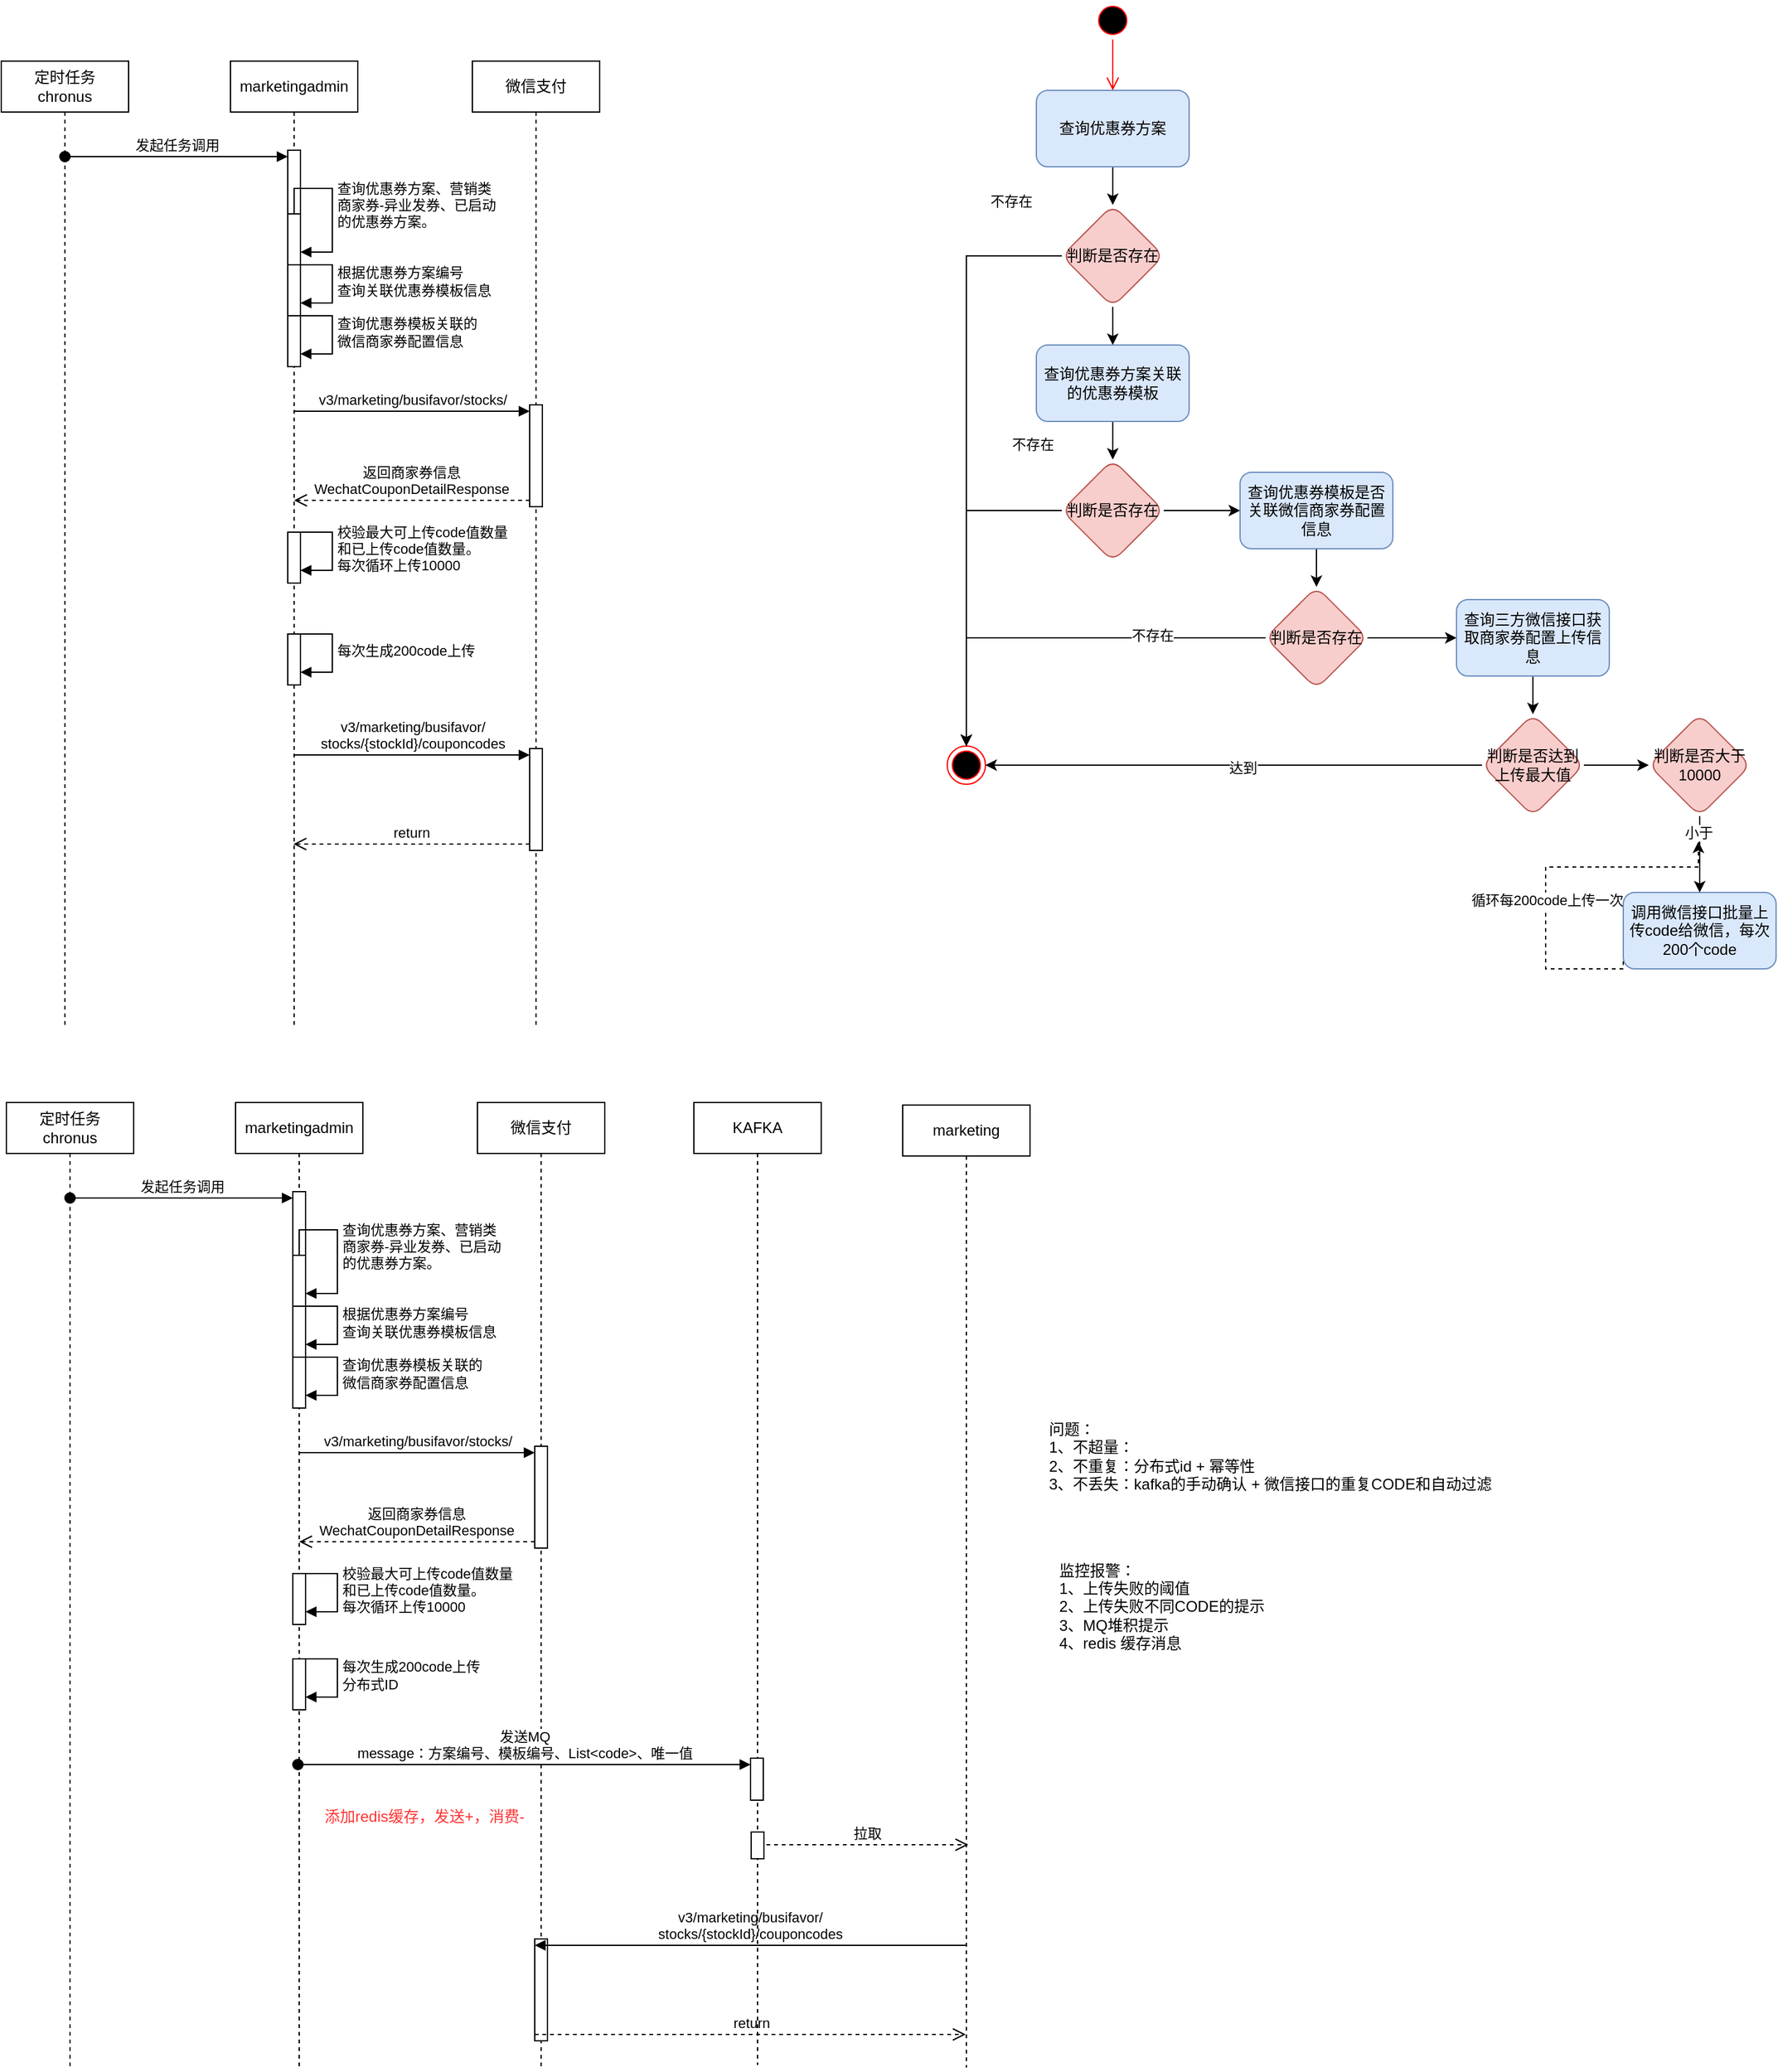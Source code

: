 <mxfile version="26.1.1">
  <diagram name="第 1 页" id="9Iu8Gb6HDnmRLWSJVNTP">
    <mxGraphModel dx="1434" dy="833" grid="0" gridSize="10" guides="1" tooltips="1" connect="1" arrows="1" fold="1" page="1" pageScale="1" pageWidth="827" pageHeight="1169" math="0" shadow="0">
      <root>
        <mxCell id="0" />
        <mxCell id="1" parent="0" />
        <mxCell id="CYJVAqYGloL1yQLMluif-1" value="定时任务&lt;div&gt;chronus&lt;/div&gt;" style="shape=umlLifeline;perimeter=lifelinePerimeter;whiteSpace=wrap;html=1;container=1;dropTarget=0;collapsible=0;recursiveResize=0;outlineConnect=0;portConstraint=eastwest;newEdgeStyle={&quot;curved&quot;:0,&quot;rounded&quot;:0};" vertex="1" parent="1">
          <mxGeometry x="183" y="63" width="100" height="760" as="geometry" />
        </mxCell>
        <mxCell id="CYJVAqYGloL1yQLMluif-2" value="marketingadmin" style="shape=umlLifeline;perimeter=lifelinePerimeter;whiteSpace=wrap;html=1;container=1;dropTarget=0;collapsible=0;recursiveResize=0;outlineConnect=0;portConstraint=eastwest;newEdgeStyle={&quot;curved&quot;:0,&quot;rounded&quot;:0};" vertex="1" parent="1">
          <mxGeometry x="363" y="63" width="100" height="760" as="geometry" />
        </mxCell>
        <mxCell id="CYJVAqYGloL1yQLMluif-5" value="" style="html=1;points=[[0,0,0,0,5],[0,1,0,0,-5],[1,0,0,0,5],[1,1,0,0,-5]];perimeter=orthogonalPerimeter;outlineConnect=0;targetShapes=umlLifeline;portConstraint=eastwest;newEdgeStyle={&quot;curved&quot;:0,&quot;rounded&quot;:0};" vertex="1" parent="CYJVAqYGloL1yQLMluif-2">
          <mxGeometry x="45" y="70" width="10" height="80" as="geometry" />
        </mxCell>
        <mxCell id="CYJVAqYGloL1yQLMluif-7" value="" style="html=1;points=[[0,0,0,0,5],[0,1,0,0,-5],[1,0,0,0,5],[1,1,0,0,-5]];perimeter=orthogonalPerimeter;outlineConnect=0;targetShapes=umlLifeline;portConstraint=eastwest;newEdgeStyle={&quot;curved&quot;:0,&quot;rounded&quot;:0};" vertex="1" parent="CYJVAqYGloL1yQLMluif-2">
          <mxGeometry x="45" y="120" width="10" height="40" as="geometry" />
        </mxCell>
        <mxCell id="CYJVAqYGloL1yQLMluif-8" value="查询优惠券方案、营销类&lt;div&gt;商家券-异业发券、已启动&lt;/div&gt;&lt;div&gt;的优惠券方案。&lt;/div&gt;" style="html=1;align=left;spacingLeft=2;endArrow=block;rounded=0;edgeStyle=orthogonalEdgeStyle;curved=0;rounded=0;" edge="1" target="CYJVAqYGloL1yQLMluif-7" parent="CYJVAqYGloL1yQLMluif-2">
          <mxGeometry relative="1" as="geometry">
            <mxPoint x="50" y="120" as="sourcePoint" />
            <Array as="points">
              <mxPoint x="50" y="100" />
              <mxPoint x="80" y="100" />
              <mxPoint x="80" y="150" />
            </Array>
          </mxGeometry>
        </mxCell>
        <mxCell id="CYJVAqYGloL1yQLMluif-9" value="" style="html=1;points=[[0,0,0,0,5],[0,1,0,0,-5],[1,0,0,0,5],[1,1,0,0,-5]];perimeter=orthogonalPerimeter;outlineConnect=0;targetShapes=umlLifeline;portConstraint=eastwest;newEdgeStyle={&quot;curved&quot;:0,&quot;rounded&quot;:0};" vertex="1" parent="CYJVAqYGloL1yQLMluif-2">
          <mxGeometry x="45" y="160" width="10" height="40" as="geometry" />
        </mxCell>
        <mxCell id="CYJVAqYGloL1yQLMluif-10" value="根据优惠券方案编号&lt;div&gt;查询关联优惠券模板信息&lt;/div&gt;" style="html=1;align=left;spacingLeft=2;endArrow=block;rounded=0;edgeStyle=orthogonalEdgeStyle;curved=0;rounded=0;" edge="1" target="CYJVAqYGloL1yQLMluif-9" parent="CYJVAqYGloL1yQLMluif-2">
          <mxGeometry relative="1" as="geometry">
            <mxPoint x="50" y="160" as="sourcePoint" />
            <Array as="points">
              <mxPoint x="80" y="190" />
            </Array>
          </mxGeometry>
        </mxCell>
        <mxCell id="CYJVAqYGloL1yQLMluif-11" value="" style="html=1;points=[[0,0,0,0,5],[0,1,0,0,-5],[1,0,0,0,5],[1,1,0,0,-5]];perimeter=orthogonalPerimeter;outlineConnect=0;targetShapes=umlLifeline;portConstraint=eastwest;newEdgeStyle={&quot;curved&quot;:0,&quot;rounded&quot;:0};" vertex="1" parent="CYJVAqYGloL1yQLMluif-2">
          <mxGeometry x="45" y="200" width="10" height="40" as="geometry" />
        </mxCell>
        <mxCell id="CYJVAqYGloL1yQLMluif-12" value="查询优惠券模板关联的&lt;div&gt;微信商家券配置信息&lt;/div&gt;" style="html=1;align=left;spacingLeft=2;endArrow=block;rounded=0;edgeStyle=orthogonalEdgeStyle;curved=0;rounded=0;" edge="1" target="CYJVAqYGloL1yQLMluif-11" parent="CYJVAqYGloL1yQLMluif-2">
          <mxGeometry relative="1" as="geometry">
            <mxPoint x="50" y="200" as="sourcePoint" />
            <Array as="points">
              <mxPoint x="80" y="230" />
            </Array>
          </mxGeometry>
        </mxCell>
        <mxCell id="CYJVAqYGloL1yQLMluif-16" value="" style="html=1;points=[[0,0,0,0,5],[0,1,0,0,-5],[1,0,0,0,5],[1,1,0,0,-5]];perimeter=orthogonalPerimeter;outlineConnect=0;targetShapes=umlLifeline;portConstraint=eastwest;newEdgeStyle={&quot;curved&quot;:0,&quot;rounded&quot;:0};" vertex="1" parent="CYJVAqYGloL1yQLMluif-2">
          <mxGeometry x="45" y="370" width="10" height="40" as="geometry" />
        </mxCell>
        <mxCell id="CYJVAqYGloL1yQLMluif-17" value="校验最大可上传code值数量&lt;div&gt;和已上传code值数量。&lt;/div&gt;&lt;div&gt;每次循环上传10000&lt;/div&gt;" style="html=1;align=left;spacingLeft=2;endArrow=block;rounded=0;edgeStyle=orthogonalEdgeStyle;curved=0;rounded=0;" edge="1" target="CYJVAqYGloL1yQLMluif-16" parent="CYJVAqYGloL1yQLMluif-2">
          <mxGeometry x="0.012" relative="1" as="geometry">
            <mxPoint x="50" y="370" as="sourcePoint" />
            <Array as="points">
              <mxPoint x="80" y="400" />
            </Array>
            <mxPoint as="offset" />
          </mxGeometry>
        </mxCell>
        <mxCell id="CYJVAqYGloL1yQLMluif-22" value="" style="html=1;points=[[0,0,0,0,5],[0,1,0,0,-5],[1,0,0,0,5],[1,1,0,0,-5]];perimeter=orthogonalPerimeter;outlineConnect=0;targetShapes=umlLifeline;portConstraint=eastwest;newEdgeStyle={&quot;curved&quot;:0,&quot;rounded&quot;:0};" vertex="1" parent="CYJVAqYGloL1yQLMluif-2">
          <mxGeometry x="45" y="450" width="10" height="40" as="geometry" />
        </mxCell>
        <mxCell id="CYJVAqYGloL1yQLMluif-23" value="每次生成200code上传" style="html=1;align=left;spacingLeft=2;endArrow=block;rounded=0;edgeStyle=orthogonalEdgeStyle;curved=0;rounded=0;" edge="1" target="CYJVAqYGloL1yQLMluif-22" parent="CYJVAqYGloL1yQLMluif-2">
          <mxGeometry relative="1" as="geometry">
            <mxPoint x="50" y="450" as="sourcePoint" />
            <Array as="points">
              <mxPoint x="80" y="480" />
            </Array>
          </mxGeometry>
        </mxCell>
        <mxCell id="CYJVAqYGloL1yQLMluif-3" value="微信支付" style="shape=umlLifeline;perimeter=lifelinePerimeter;whiteSpace=wrap;html=1;container=1;dropTarget=0;collapsible=0;recursiveResize=0;outlineConnect=0;portConstraint=eastwest;newEdgeStyle={&quot;curved&quot;:0,&quot;rounded&quot;:0};" vertex="1" parent="1">
          <mxGeometry x="553" y="63" width="100" height="760" as="geometry" />
        </mxCell>
        <mxCell id="CYJVAqYGloL1yQLMluif-13" value="" style="html=1;points=[[0,0,0,0,5],[0,1,0,0,-5],[1,0,0,0,5],[1,1,0,0,-5]];perimeter=orthogonalPerimeter;outlineConnect=0;targetShapes=umlLifeline;portConstraint=eastwest;newEdgeStyle={&quot;curved&quot;:0,&quot;rounded&quot;:0};" vertex="1" parent="CYJVAqYGloL1yQLMluif-3">
          <mxGeometry x="45" y="270" width="10" height="80" as="geometry" />
        </mxCell>
        <mxCell id="CYJVAqYGloL1yQLMluif-18" value="" style="html=1;points=[[0,0,0,0,5],[0,1,0,0,-5],[1,0,0,0,5],[1,1,0,0,-5]];perimeter=orthogonalPerimeter;outlineConnect=0;targetShapes=umlLifeline;portConstraint=eastwest;newEdgeStyle={&quot;curved&quot;:0,&quot;rounded&quot;:0};" vertex="1" parent="CYJVAqYGloL1yQLMluif-3">
          <mxGeometry x="45" y="540" width="10" height="80" as="geometry" />
        </mxCell>
        <mxCell id="CYJVAqYGloL1yQLMluif-19" value="v3/marketing/busifavor/&lt;div&gt;stocks/{stockId}/couponcodes&lt;/div&gt;" style="html=1;verticalAlign=bottom;endArrow=block;curved=0;rounded=0;entryX=0;entryY=0;entryDx=0;entryDy=5;" edge="1" target="CYJVAqYGloL1yQLMluif-18" parent="CYJVAqYGloL1yQLMluif-3">
          <mxGeometry relative="1" as="geometry">
            <mxPoint x="-140.5" y="545" as="sourcePoint" />
          </mxGeometry>
        </mxCell>
        <mxCell id="CYJVAqYGloL1yQLMluif-20" value="return" style="html=1;verticalAlign=bottom;endArrow=open;dashed=1;endSize=8;curved=0;rounded=0;exitX=0;exitY=1;exitDx=0;exitDy=-5;" edge="1" source="CYJVAqYGloL1yQLMluif-18" parent="CYJVAqYGloL1yQLMluif-3">
          <mxGeometry relative="1" as="geometry">
            <mxPoint x="-140.5" y="615" as="targetPoint" />
          </mxGeometry>
        </mxCell>
        <mxCell id="CYJVAqYGloL1yQLMluif-6" value="发起任务调用" style="html=1;verticalAlign=bottom;startArrow=oval;endArrow=block;startSize=8;curved=0;rounded=0;entryX=0;entryY=0;entryDx=0;entryDy=5;" edge="1" target="CYJVAqYGloL1yQLMluif-5" parent="1" source="CYJVAqYGloL1yQLMluif-1">
          <mxGeometry relative="1" as="geometry">
            <mxPoint x="343" y="138" as="sourcePoint" />
          </mxGeometry>
        </mxCell>
        <mxCell id="CYJVAqYGloL1yQLMluif-14" value="v3/marketing/busifavor/stocks/" style="html=1;verticalAlign=bottom;endArrow=block;curved=0;rounded=0;entryX=0;entryY=0;entryDx=0;entryDy=5;" edge="1" target="CYJVAqYGloL1yQLMluif-13" parent="1" source="CYJVAqYGloL1yQLMluif-2">
          <mxGeometry relative="1" as="geometry">
            <mxPoint x="528" y="338" as="sourcePoint" />
          </mxGeometry>
        </mxCell>
        <mxCell id="CYJVAqYGloL1yQLMluif-15" value="返回商家券信息&lt;div&gt;WechatCouponDetailResponse&lt;/div&gt;" style="html=1;verticalAlign=bottom;endArrow=open;dashed=1;endSize=8;curved=0;rounded=0;exitX=0;exitY=1;exitDx=0;exitDy=-5;" edge="1" source="CYJVAqYGloL1yQLMluif-13" parent="1" target="CYJVAqYGloL1yQLMluif-2">
          <mxGeometry x="0.003" relative="1" as="geometry">
            <mxPoint x="528" y="408" as="targetPoint" />
            <mxPoint as="offset" />
          </mxGeometry>
        </mxCell>
        <mxCell id="CYJVAqYGloL1yQLMluif-29" value="" style="edgeStyle=orthogonalEdgeStyle;rounded=0;orthogonalLoop=1;jettySize=auto;html=1;" edge="1" parent="1" source="CYJVAqYGloL1yQLMluif-24" target="CYJVAqYGloL1yQLMluif-28">
          <mxGeometry relative="1" as="geometry" />
        </mxCell>
        <mxCell id="CYJVAqYGloL1yQLMluif-24" value="查询优惠券方案" style="rounded=1;whiteSpace=wrap;html=1;fillColor=#dae8fc;strokeColor=#6c8ebf;" vertex="1" parent="1">
          <mxGeometry x="996" y="86" width="120" height="60" as="geometry" />
        </mxCell>
        <mxCell id="CYJVAqYGloL1yQLMluif-25" value="" style="ellipse;html=1;shape=endState;fillColor=#000000;strokeColor=#ff0000;" vertex="1" parent="1">
          <mxGeometry x="926" y="601" width="30" height="30" as="geometry" />
        </mxCell>
        <mxCell id="CYJVAqYGloL1yQLMluif-26" value="" style="ellipse;html=1;shape=startState;fillColor=#000000;strokeColor=#ff0000;" vertex="1" parent="1">
          <mxGeometry x="1041" y="16" width="30" height="30" as="geometry" />
        </mxCell>
        <mxCell id="CYJVAqYGloL1yQLMluif-27" value="" style="edgeStyle=orthogonalEdgeStyle;html=1;verticalAlign=bottom;endArrow=open;endSize=8;strokeColor=#ff0000;rounded=0;" edge="1" source="CYJVAqYGloL1yQLMluif-26" parent="1">
          <mxGeometry relative="1" as="geometry">
            <mxPoint x="1056" y="86" as="targetPoint" />
          </mxGeometry>
        </mxCell>
        <mxCell id="CYJVAqYGloL1yQLMluif-30" style="edgeStyle=orthogonalEdgeStyle;rounded=0;orthogonalLoop=1;jettySize=auto;html=1;exitX=0;exitY=0.5;exitDx=0;exitDy=0;entryX=0.5;entryY=0;entryDx=0;entryDy=0;" edge="1" parent="1" source="CYJVAqYGloL1yQLMluif-28" target="CYJVAqYGloL1yQLMluif-25">
          <mxGeometry relative="1" as="geometry" />
        </mxCell>
        <mxCell id="CYJVAqYGloL1yQLMluif-31" value="不存在" style="edgeLabel;html=1;align=center;verticalAlign=middle;resizable=0;points=[];" vertex="1" connectable="0" parent="CYJVAqYGloL1yQLMluif-30">
          <mxGeometry x="-0.246" y="1" relative="1" as="geometry">
            <mxPoint x="34" y="-142" as="offset" />
          </mxGeometry>
        </mxCell>
        <mxCell id="CYJVAqYGloL1yQLMluif-33" value="" style="edgeStyle=orthogonalEdgeStyle;rounded=0;orthogonalLoop=1;jettySize=auto;html=1;" edge="1" parent="1" source="CYJVAqYGloL1yQLMluif-28" target="CYJVAqYGloL1yQLMluif-32">
          <mxGeometry relative="1" as="geometry" />
        </mxCell>
        <mxCell id="CYJVAqYGloL1yQLMluif-28" value="判断是否存在" style="rhombus;whiteSpace=wrap;html=1;rounded=1;fillColor=#f8cecc;strokeColor=#b85450;" vertex="1" parent="1">
          <mxGeometry x="1016" y="176" width="80" height="80" as="geometry" />
        </mxCell>
        <mxCell id="CYJVAqYGloL1yQLMluif-36" value="" style="edgeStyle=orthogonalEdgeStyle;rounded=0;orthogonalLoop=1;jettySize=auto;html=1;" edge="1" parent="1" source="CYJVAqYGloL1yQLMluif-32" target="CYJVAqYGloL1yQLMluif-35">
          <mxGeometry relative="1" as="geometry" />
        </mxCell>
        <mxCell id="CYJVAqYGloL1yQLMluif-32" value="查询优惠券方案关联的优惠券模板" style="whiteSpace=wrap;html=1;rounded=1;fillColor=#dae8fc;strokeColor=#6c8ebf;" vertex="1" parent="1">
          <mxGeometry x="996" y="286" width="120" height="60" as="geometry" />
        </mxCell>
        <mxCell id="CYJVAqYGloL1yQLMluif-37" style="edgeStyle=orthogonalEdgeStyle;rounded=0;orthogonalLoop=1;jettySize=auto;html=1;exitX=0;exitY=0.5;exitDx=0;exitDy=0;" edge="1" parent="1" source="CYJVAqYGloL1yQLMluif-35" target="CYJVAqYGloL1yQLMluif-25">
          <mxGeometry relative="1" as="geometry" />
        </mxCell>
        <mxCell id="CYJVAqYGloL1yQLMluif-38" value="不存在" style="edgeLabel;html=1;align=center;verticalAlign=middle;resizable=0;points=[];" vertex="1" connectable="0" parent="CYJVAqYGloL1yQLMluif-37">
          <mxGeometry x="-0.459" y="-2" relative="1" as="geometry">
            <mxPoint x="47" y="-50" as="offset" />
          </mxGeometry>
        </mxCell>
        <mxCell id="CYJVAqYGloL1yQLMluif-40" value="" style="edgeStyle=orthogonalEdgeStyle;rounded=0;orthogonalLoop=1;jettySize=auto;html=1;" edge="1" parent="1" source="CYJVAqYGloL1yQLMluif-35" target="CYJVAqYGloL1yQLMluif-39">
          <mxGeometry relative="1" as="geometry" />
        </mxCell>
        <mxCell id="CYJVAqYGloL1yQLMluif-35" value="判断是否存在" style="rhombus;whiteSpace=wrap;html=1;rounded=1;fillColor=#f8cecc;strokeColor=#b85450;" vertex="1" parent="1">
          <mxGeometry x="1016" y="376" width="80" height="80" as="geometry" />
        </mxCell>
        <mxCell id="CYJVAqYGloL1yQLMluif-56" style="edgeStyle=orthogonalEdgeStyle;rounded=0;orthogonalLoop=1;jettySize=auto;html=1;exitX=0.5;exitY=1;exitDx=0;exitDy=0;entryX=0.5;entryY=0;entryDx=0;entryDy=0;" edge="1" parent="1" source="CYJVAqYGloL1yQLMluif-39" target="CYJVAqYGloL1yQLMluif-41">
          <mxGeometry relative="1" as="geometry" />
        </mxCell>
        <mxCell id="CYJVAqYGloL1yQLMluif-39" value="查询优惠券模板是否关联微信商家券配置信息" style="whiteSpace=wrap;html=1;rounded=1;fillColor=#dae8fc;strokeColor=#6c8ebf;" vertex="1" parent="1">
          <mxGeometry x="1156" y="386" width="120" height="60" as="geometry" />
        </mxCell>
        <mxCell id="CYJVAqYGloL1yQLMluif-43" style="edgeStyle=orthogonalEdgeStyle;rounded=0;orthogonalLoop=1;jettySize=auto;html=1;entryX=0.5;entryY=0;entryDx=0;entryDy=0;" edge="1" parent="1" source="CYJVAqYGloL1yQLMluif-41" target="CYJVAqYGloL1yQLMluif-25">
          <mxGeometry relative="1" as="geometry" />
        </mxCell>
        <mxCell id="CYJVAqYGloL1yQLMluif-44" value="不存在" style="edgeLabel;html=1;align=center;verticalAlign=middle;resizable=0;points=[];" vertex="1" connectable="0" parent="CYJVAqYGloL1yQLMluif-43">
          <mxGeometry x="-0.111" y="2" relative="1" as="geometry">
            <mxPoint x="53" y="-4" as="offset" />
          </mxGeometry>
        </mxCell>
        <mxCell id="CYJVAqYGloL1yQLMluif-46" value="" style="edgeStyle=orthogonalEdgeStyle;rounded=0;orthogonalLoop=1;jettySize=auto;html=1;" edge="1" parent="1" source="CYJVAqYGloL1yQLMluif-41" target="CYJVAqYGloL1yQLMluif-45">
          <mxGeometry relative="1" as="geometry" />
        </mxCell>
        <mxCell id="CYJVAqYGloL1yQLMluif-41" value="判断是否存在" style="rhombus;whiteSpace=wrap;html=1;rounded=1;fillColor=#f8cecc;strokeColor=#b85450;" vertex="1" parent="1">
          <mxGeometry x="1176" y="476" width="80" height="80" as="geometry" />
        </mxCell>
        <mxCell id="CYJVAqYGloL1yQLMluif-48" value="" style="edgeStyle=orthogonalEdgeStyle;rounded=0;orthogonalLoop=1;jettySize=auto;html=1;exitX=0.5;exitY=1;exitDx=0;exitDy=0;" edge="1" parent="1" source="CYJVAqYGloL1yQLMluif-45" target="CYJVAqYGloL1yQLMluif-47">
          <mxGeometry relative="1" as="geometry" />
        </mxCell>
        <mxCell id="CYJVAqYGloL1yQLMluif-45" value="查询三方微信接口获取商家券配置上传信息" style="whiteSpace=wrap;html=1;rounded=1;fillColor=#dae8fc;strokeColor=#6c8ebf;" vertex="1" parent="1">
          <mxGeometry x="1326" y="486" width="120" height="60" as="geometry" />
        </mxCell>
        <mxCell id="CYJVAqYGloL1yQLMluif-51" style="edgeStyle=orthogonalEdgeStyle;rounded=0;orthogonalLoop=1;jettySize=auto;html=1;exitX=0;exitY=0.5;exitDx=0;exitDy=0;entryX=1;entryY=0.5;entryDx=0;entryDy=0;" edge="1" parent="1" source="CYJVAqYGloL1yQLMluif-47" target="CYJVAqYGloL1yQLMluif-25">
          <mxGeometry relative="1" as="geometry" />
        </mxCell>
        <mxCell id="CYJVAqYGloL1yQLMluif-52" value="达到" style="edgeLabel;html=1;align=center;verticalAlign=middle;resizable=0;points=[];" vertex="1" connectable="0" parent="CYJVAqYGloL1yQLMluif-51">
          <mxGeometry x="-0.035" y="2" relative="1" as="geometry">
            <mxPoint as="offset" />
          </mxGeometry>
        </mxCell>
        <mxCell id="CYJVAqYGloL1yQLMluif-62" value="" style="edgeStyle=orthogonalEdgeStyle;rounded=0;orthogonalLoop=1;jettySize=auto;html=1;" edge="1" parent="1" source="CYJVAqYGloL1yQLMluif-47" target="CYJVAqYGloL1yQLMluif-61">
          <mxGeometry relative="1" as="geometry" />
        </mxCell>
        <mxCell id="CYJVAqYGloL1yQLMluif-47" value="判断是否达到上传最大值" style="rhombus;whiteSpace=wrap;html=1;rounded=1;fillColor=#f8cecc;strokeColor=#b85450;" vertex="1" parent="1">
          <mxGeometry x="1346" y="576" width="80" height="80" as="geometry" />
        </mxCell>
        <mxCell id="CYJVAqYGloL1yQLMluif-64" style="edgeStyle=orthogonalEdgeStyle;rounded=0;orthogonalLoop=1;jettySize=auto;html=1;exitX=0;exitY=0.5;exitDx=0;exitDy=0;dashed=1;" edge="1" parent="1" source="CYJVAqYGloL1yQLMluif-53">
          <mxGeometry relative="1" as="geometry">
            <mxPoint x="1516" y="676" as="targetPoint" />
            <Array as="points">
              <mxPoint x="1396" y="776" />
              <mxPoint x="1396" y="696" />
              <mxPoint x="1516" y="696" />
            </Array>
          </mxGeometry>
        </mxCell>
        <mxCell id="CYJVAqYGloL1yQLMluif-65" value="循环每200code上传一次" style="edgeLabel;html=1;align=center;verticalAlign=middle;resizable=0;points=[];" vertex="1" connectable="0" parent="CYJVAqYGloL1yQLMluif-64">
          <mxGeometry x="-0.065" y="-1" relative="1" as="geometry">
            <mxPoint as="offset" />
          </mxGeometry>
        </mxCell>
        <mxCell id="CYJVAqYGloL1yQLMluif-53" value="调用微信接口批量上传code给微信，每次200个code" style="whiteSpace=wrap;html=1;rounded=1;fillColor=#dae8fc;strokeColor=#6c8ebf;" vertex="1" parent="1">
          <mxGeometry x="1457" y="716" width="120" height="60" as="geometry" />
        </mxCell>
        <mxCell id="CYJVAqYGloL1yQLMluif-63" style="edgeStyle=orthogonalEdgeStyle;rounded=0;orthogonalLoop=1;jettySize=auto;html=1;exitX=0.5;exitY=1;exitDx=0;exitDy=0;" edge="1" parent="1" source="CYJVAqYGloL1yQLMluif-61" target="CYJVAqYGloL1yQLMluif-53">
          <mxGeometry relative="1" as="geometry" />
        </mxCell>
        <mxCell id="CYJVAqYGloL1yQLMluif-66" value="小于" style="edgeLabel;html=1;align=center;verticalAlign=middle;resizable=0;points=[];" vertex="1" connectable="0" parent="CYJVAqYGloL1yQLMluif-63">
          <mxGeometry x="-0.578" y="-1" relative="1" as="geometry">
            <mxPoint as="offset" />
          </mxGeometry>
        </mxCell>
        <mxCell id="CYJVAqYGloL1yQLMluif-61" value="判断是否大于10000" style="rhombus;whiteSpace=wrap;html=1;fillColor=#f8cecc;strokeColor=#b85450;rounded=1;" vertex="1" parent="1">
          <mxGeometry x="1477" y="576" width="80" height="80" as="geometry" />
        </mxCell>
        <mxCell id="CYJVAqYGloL1yQLMluif-67" value="定时任务&lt;div&gt;chronus&lt;/div&gt;" style="shape=umlLifeline;perimeter=lifelinePerimeter;whiteSpace=wrap;html=1;container=1;dropTarget=0;collapsible=0;recursiveResize=0;outlineConnect=0;portConstraint=eastwest;newEdgeStyle={&quot;curved&quot;:0,&quot;rounded&quot;:0};" vertex="1" parent="1">
          <mxGeometry x="187" y="881" width="100" height="760" as="geometry" />
        </mxCell>
        <mxCell id="CYJVAqYGloL1yQLMluif-68" value="marketingadmin" style="shape=umlLifeline;perimeter=lifelinePerimeter;whiteSpace=wrap;html=1;container=1;dropTarget=0;collapsible=0;recursiveResize=0;outlineConnect=0;portConstraint=eastwest;newEdgeStyle={&quot;curved&quot;:0,&quot;rounded&quot;:0};" vertex="1" parent="1">
          <mxGeometry x="367" y="881" width="100" height="760" as="geometry" />
        </mxCell>
        <mxCell id="CYJVAqYGloL1yQLMluif-69" value="" style="html=1;points=[[0,0,0,0,5],[0,1,0,0,-5],[1,0,0,0,5],[1,1,0,0,-5]];perimeter=orthogonalPerimeter;outlineConnect=0;targetShapes=umlLifeline;portConstraint=eastwest;newEdgeStyle={&quot;curved&quot;:0,&quot;rounded&quot;:0};" vertex="1" parent="CYJVAqYGloL1yQLMluif-68">
          <mxGeometry x="45" y="70" width="10" height="80" as="geometry" />
        </mxCell>
        <mxCell id="CYJVAqYGloL1yQLMluif-70" value="" style="html=1;points=[[0,0,0,0,5],[0,1,0,0,-5],[1,0,0,0,5],[1,1,0,0,-5]];perimeter=orthogonalPerimeter;outlineConnect=0;targetShapes=umlLifeline;portConstraint=eastwest;newEdgeStyle={&quot;curved&quot;:0,&quot;rounded&quot;:0};" vertex="1" parent="CYJVAqYGloL1yQLMluif-68">
          <mxGeometry x="45" y="120" width="10" height="40" as="geometry" />
        </mxCell>
        <mxCell id="CYJVAqYGloL1yQLMluif-71" value="查询优惠券方案、营销类&lt;div&gt;商家券-异业发券、已启动&lt;/div&gt;&lt;div&gt;的优惠券方案。&lt;/div&gt;" style="html=1;align=left;spacingLeft=2;endArrow=block;rounded=0;edgeStyle=orthogonalEdgeStyle;curved=0;rounded=0;" edge="1" parent="CYJVAqYGloL1yQLMluif-68" target="CYJVAqYGloL1yQLMluif-70">
          <mxGeometry x="0.008" relative="1" as="geometry">
            <mxPoint x="50" y="120" as="sourcePoint" />
            <Array as="points">
              <mxPoint x="50" y="100" />
              <mxPoint x="80" y="100" />
              <mxPoint x="80" y="150" />
            </Array>
            <mxPoint as="offset" />
          </mxGeometry>
        </mxCell>
        <mxCell id="CYJVAqYGloL1yQLMluif-72" value="" style="html=1;points=[[0,0,0,0,5],[0,1,0,0,-5],[1,0,0,0,5],[1,1,0,0,-5]];perimeter=orthogonalPerimeter;outlineConnect=0;targetShapes=umlLifeline;portConstraint=eastwest;newEdgeStyle={&quot;curved&quot;:0,&quot;rounded&quot;:0};" vertex="1" parent="CYJVAqYGloL1yQLMluif-68">
          <mxGeometry x="45" y="160" width="10" height="40" as="geometry" />
        </mxCell>
        <mxCell id="CYJVAqYGloL1yQLMluif-73" value="根据优惠券方案编号&lt;div&gt;查询关联优惠券模板信息&lt;/div&gt;" style="html=1;align=left;spacingLeft=2;endArrow=block;rounded=0;edgeStyle=orthogonalEdgeStyle;curved=0;rounded=0;" edge="1" parent="CYJVAqYGloL1yQLMluif-68" target="CYJVAqYGloL1yQLMluif-72">
          <mxGeometry relative="1" as="geometry">
            <mxPoint x="50" y="160" as="sourcePoint" />
            <Array as="points">
              <mxPoint x="80" y="190" />
            </Array>
          </mxGeometry>
        </mxCell>
        <mxCell id="CYJVAqYGloL1yQLMluif-74" value="" style="html=1;points=[[0,0,0,0,5],[0,1,0,0,-5],[1,0,0,0,5],[1,1,0,0,-5]];perimeter=orthogonalPerimeter;outlineConnect=0;targetShapes=umlLifeline;portConstraint=eastwest;newEdgeStyle={&quot;curved&quot;:0,&quot;rounded&quot;:0};" vertex="1" parent="CYJVAqYGloL1yQLMluif-68">
          <mxGeometry x="45" y="200" width="10" height="40" as="geometry" />
        </mxCell>
        <mxCell id="CYJVAqYGloL1yQLMluif-75" value="查询优惠券模板关联的&lt;div&gt;微信商家券配置信息&lt;/div&gt;" style="html=1;align=left;spacingLeft=2;endArrow=block;rounded=0;edgeStyle=orthogonalEdgeStyle;curved=0;rounded=0;" edge="1" parent="CYJVAqYGloL1yQLMluif-68" target="CYJVAqYGloL1yQLMluif-74">
          <mxGeometry relative="1" as="geometry">
            <mxPoint x="50" y="200" as="sourcePoint" />
            <Array as="points">
              <mxPoint x="80" y="230" />
            </Array>
          </mxGeometry>
        </mxCell>
        <mxCell id="CYJVAqYGloL1yQLMluif-76" value="" style="html=1;points=[[0,0,0,0,5],[0,1,0,0,-5],[1,0,0,0,5],[1,1,0,0,-5]];perimeter=orthogonalPerimeter;outlineConnect=0;targetShapes=umlLifeline;portConstraint=eastwest;newEdgeStyle={&quot;curved&quot;:0,&quot;rounded&quot;:0};" vertex="1" parent="CYJVAqYGloL1yQLMluif-68">
          <mxGeometry x="45" y="370" width="10" height="40" as="geometry" />
        </mxCell>
        <mxCell id="CYJVAqYGloL1yQLMluif-77" value="校验最大可上传code值数量&lt;div&gt;和已上传code值数量。&lt;/div&gt;&lt;div&gt;每次循环上传10000&lt;/div&gt;" style="html=1;align=left;spacingLeft=2;endArrow=block;rounded=0;edgeStyle=orthogonalEdgeStyle;curved=0;rounded=0;" edge="1" parent="CYJVAqYGloL1yQLMluif-68" target="CYJVAqYGloL1yQLMluif-76">
          <mxGeometry x="0.012" relative="1" as="geometry">
            <mxPoint x="50" y="370" as="sourcePoint" />
            <Array as="points">
              <mxPoint x="80" y="400" />
            </Array>
            <mxPoint as="offset" />
          </mxGeometry>
        </mxCell>
        <mxCell id="CYJVAqYGloL1yQLMluif-78" value="" style="html=1;points=[[0,0,0,0,5],[0,1,0,0,-5],[1,0,0,0,5],[1,1,0,0,-5]];perimeter=orthogonalPerimeter;outlineConnect=0;targetShapes=umlLifeline;portConstraint=eastwest;newEdgeStyle={&quot;curved&quot;:0,&quot;rounded&quot;:0};" vertex="1" parent="CYJVAqYGloL1yQLMluif-68">
          <mxGeometry x="45" y="437" width="10" height="40" as="geometry" />
        </mxCell>
        <mxCell id="CYJVAqYGloL1yQLMluif-79" value="每次生成200code上传&lt;div&gt;分布式ID&lt;/div&gt;" style="html=1;align=left;spacingLeft=2;endArrow=block;rounded=0;edgeStyle=orthogonalEdgeStyle;curved=0;rounded=0;" edge="1" parent="CYJVAqYGloL1yQLMluif-68" target="CYJVAqYGloL1yQLMluif-78">
          <mxGeometry x="0.012" relative="1" as="geometry">
            <mxPoint x="50" y="437" as="sourcePoint" />
            <Array as="points">
              <mxPoint x="80" y="467" />
            </Array>
            <mxPoint as="offset" />
          </mxGeometry>
        </mxCell>
        <mxCell id="CYJVAqYGloL1yQLMluif-80" value="微信支付" style="shape=umlLifeline;perimeter=lifelinePerimeter;whiteSpace=wrap;html=1;container=1;dropTarget=0;collapsible=0;recursiveResize=0;outlineConnect=0;portConstraint=eastwest;newEdgeStyle={&quot;curved&quot;:0,&quot;rounded&quot;:0};" vertex="1" parent="1">
          <mxGeometry x="557" y="881" width="100" height="760" as="geometry" />
        </mxCell>
        <mxCell id="CYJVAqYGloL1yQLMluif-81" value="" style="html=1;points=[[0,0,0,0,5],[0,1,0,0,-5],[1,0,0,0,5],[1,1,0,0,-5]];perimeter=orthogonalPerimeter;outlineConnect=0;targetShapes=umlLifeline;portConstraint=eastwest;newEdgeStyle={&quot;curved&quot;:0,&quot;rounded&quot;:0};" vertex="1" parent="CYJVAqYGloL1yQLMluif-80">
          <mxGeometry x="45" y="270" width="10" height="80" as="geometry" />
        </mxCell>
        <mxCell id="CYJVAqYGloL1yQLMluif-82" value="" style="html=1;points=[[0,0,0,0,5],[0,1,0,0,-5],[1,0,0,0,5],[1,1,0,0,-5]];perimeter=orthogonalPerimeter;outlineConnect=0;targetShapes=umlLifeline;portConstraint=eastwest;newEdgeStyle={&quot;curved&quot;:0,&quot;rounded&quot;:0};" vertex="1" parent="CYJVAqYGloL1yQLMluif-80">
          <mxGeometry x="45" y="657" width="10" height="80" as="geometry" />
        </mxCell>
        <mxCell id="CYJVAqYGloL1yQLMluif-83" value="v3/marketing/busifavor/&lt;div&gt;stocks/{stockId}/couponcodes&lt;/div&gt;" style="html=1;verticalAlign=bottom;endArrow=block;curved=0;rounded=0;entryX=0;entryY=0;entryDx=0;entryDy=5;" edge="1" parent="CYJVAqYGloL1yQLMluif-80" target="CYJVAqYGloL1yQLMluif-82">
          <mxGeometry relative="1" as="geometry">
            <mxPoint x="383.5" y="662" as="sourcePoint" />
          </mxGeometry>
        </mxCell>
        <mxCell id="CYJVAqYGloL1yQLMluif-84" value="return" style="html=1;verticalAlign=bottom;endArrow=open;dashed=1;endSize=8;curved=0;rounded=0;exitX=0;exitY=1;exitDx=0;exitDy=-5;" edge="1" parent="CYJVAqYGloL1yQLMluif-80" source="CYJVAqYGloL1yQLMluif-82">
          <mxGeometry relative="1" as="geometry">
            <mxPoint x="383.5" y="732" as="targetPoint" />
          </mxGeometry>
        </mxCell>
        <mxCell id="CYJVAqYGloL1yQLMluif-85" value="发起任务调用" style="html=1;verticalAlign=bottom;startArrow=oval;endArrow=block;startSize=8;curved=0;rounded=0;entryX=0;entryY=0;entryDx=0;entryDy=5;" edge="1" parent="1" source="CYJVAqYGloL1yQLMluif-67" target="CYJVAqYGloL1yQLMluif-69">
          <mxGeometry relative="1" as="geometry">
            <mxPoint x="347" y="956" as="sourcePoint" />
          </mxGeometry>
        </mxCell>
        <mxCell id="CYJVAqYGloL1yQLMluif-86" value="v3/marketing/busifavor/stocks/" style="html=1;verticalAlign=bottom;endArrow=block;curved=0;rounded=0;entryX=0;entryY=0;entryDx=0;entryDy=5;" edge="1" parent="1" source="CYJVAqYGloL1yQLMluif-68" target="CYJVAqYGloL1yQLMluif-81">
          <mxGeometry relative="1" as="geometry">
            <mxPoint x="532" y="1156" as="sourcePoint" />
          </mxGeometry>
        </mxCell>
        <mxCell id="CYJVAqYGloL1yQLMluif-87" value="返回商家券信息&lt;div&gt;WechatCouponDetailResponse&lt;/div&gt;" style="html=1;verticalAlign=bottom;endArrow=open;dashed=1;endSize=8;curved=0;rounded=0;exitX=0;exitY=1;exitDx=0;exitDy=-5;" edge="1" parent="1" source="CYJVAqYGloL1yQLMluif-81" target="CYJVAqYGloL1yQLMluif-68">
          <mxGeometry x="0.003" relative="1" as="geometry">
            <mxPoint x="532" y="1226" as="targetPoint" />
            <mxPoint as="offset" />
          </mxGeometry>
        </mxCell>
        <mxCell id="CYJVAqYGloL1yQLMluif-88" value="KAFKA" style="shape=umlLifeline;perimeter=lifelinePerimeter;whiteSpace=wrap;html=1;container=1;dropTarget=0;collapsible=0;recursiveResize=0;outlineConnect=0;portConstraint=eastwest;newEdgeStyle={&quot;curved&quot;:0,&quot;rounded&quot;:0};" vertex="1" parent="1">
          <mxGeometry x="727" y="881" width="100" height="756" as="geometry" />
        </mxCell>
        <mxCell id="CYJVAqYGloL1yQLMluif-92" value="" style="html=1;points=[[0,0,0,0,5],[0,1,0,0,-5],[1,0,0,0,5],[1,1,0,0,-5]];perimeter=orthogonalPerimeter;outlineConnect=0;targetShapes=umlLifeline;portConstraint=eastwest;newEdgeStyle={&quot;curved&quot;:0,&quot;rounded&quot;:0};" vertex="1" parent="CYJVAqYGloL1yQLMluif-88">
          <mxGeometry x="44.5" y="515" width="10" height="33" as="geometry" />
        </mxCell>
        <mxCell id="CYJVAqYGloL1yQLMluif-93" value="发送MQ&lt;div&gt;message：方案编号、模板编号、List&amp;lt;code&amp;gt;、唯一值&lt;/div&gt;" style="html=1;verticalAlign=bottom;startArrow=oval;endArrow=block;startSize=8;curved=0;rounded=0;entryX=0;entryY=0;entryDx=0;entryDy=5;" edge="1" target="CYJVAqYGloL1yQLMluif-92" parent="CYJVAqYGloL1yQLMluif-88">
          <mxGeometry x="0.001" relative="1" as="geometry">
            <mxPoint x="-311" y="520" as="sourcePoint" />
            <mxPoint as="offset" />
          </mxGeometry>
        </mxCell>
        <mxCell id="CYJVAqYGloL1yQLMluif-94" value="" style="html=1;points=[[0,0,0,0,5],[0,1,0,0,-5],[1,0,0,0,5],[1,1,0,0,-5]];perimeter=orthogonalPerimeter;outlineConnect=0;targetShapes=umlLifeline;portConstraint=eastwest;newEdgeStyle={&quot;curved&quot;:0,&quot;rounded&quot;:0};" vertex="1" parent="CYJVAqYGloL1yQLMluif-88">
          <mxGeometry x="45" y="573" width="10" height="21" as="geometry" />
        </mxCell>
        <mxCell id="CYJVAqYGloL1yQLMluif-89" value="marketing" style="shape=umlLifeline;perimeter=lifelinePerimeter;whiteSpace=wrap;html=1;container=1;dropTarget=0;collapsible=0;recursiveResize=0;outlineConnect=0;portConstraint=eastwest;newEdgeStyle={&quot;curved&quot;:0,&quot;rounded&quot;:0};" vertex="1" parent="1">
          <mxGeometry x="891" y="883" width="100" height="756" as="geometry" />
        </mxCell>
        <mxCell id="CYJVAqYGloL1yQLMluif-91" value="&lt;div&gt;问题：&lt;/div&gt;1、不超量：&lt;div&gt;2、不重复：分布式id + 幂等性&lt;/div&gt;&lt;div&gt;3、不丢失：kafka的手动确认 + 微信接口的重复CODE和自动过滤&lt;/div&gt;" style="text;html=1;align=left;verticalAlign=middle;resizable=0;points=[];autosize=1;strokeColor=none;fillColor=none;" vertex="1" parent="1">
          <mxGeometry x="1004" y="1124" width="366" height="70" as="geometry" />
        </mxCell>
        <mxCell id="CYJVAqYGloL1yQLMluif-96" value="拉取" style="html=1;verticalAlign=bottom;endArrow=open;dashed=1;endSize=8;curved=0;rounded=0;" edge="1" parent="1">
          <mxGeometry x="-0.003" relative="1" as="geometry">
            <mxPoint x="942.5" y="1464" as="targetPoint" />
            <mxPoint x="784" y="1464" as="sourcePoint" />
            <mxPoint as="offset" />
          </mxGeometry>
        </mxCell>
        <mxCell id="CYJVAqYGloL1yQLMluif-97" value="&lt;font color=&quot;#ff3333&quot;&gt;添加redis缓存，发送+，消费-&lt;/font&gt;" style="text;html=1;align=center;verticalAlign=middle;resizable=0;points=[];autosize=1;strokeColor=none;fillColor=none;" vertex="1" parent="1">
          <mxGeometry x="427" y="1429" width="175" height="26" as="geometry" />
        </mxCell>
        <mxCell id="CYJVAqYGloL1yQLMluif-99" value="监控报警：&lt;div&gt;1、上传失败的阈值&lt;/div&gt;&lt;div&gt;2、上传失败不同CODE的提示&lt;/div&gt;&lt;div&gt;3、MQ堆积提示&lt;/div&gt;&lt;div&gt;4、redis 缓存消息&lt;/div&gt;" style="text;html=1;align=left;verticalAlign=middle;resizable=0;points=[];autosize=1;strokeColor=none;fillColor=none;" vertex="1" parent="1">
          <mxGeometry x="1012" y="1235" width="179" height="84" as="geometry" />
        </mxCell>
      </root>
    </mxGraphModel>
  </diagram>
</mxfile>
